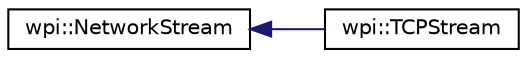 digraph "Graphical Class Hierarchy"
{
  edge [fontname="Helvetica",fontsize="10",labelfontname="Helvetica",labelfontsize="10"];
  node [fontname="Helvetica",fontsize="10",shape=record];
  rankdir="LR";
  Node1 [label="wpi::NetworkStream",height=0.2,width=0.4,color="black", fillcolor="white", style="filled",URL="$classwpi_1_1NetworkStream.html"];
  Node1 -> Node2 [dir="back",color="midnightblue",fontsize="10",style="solid",fontname="Helvetica"];
  Node2 [label="wpi::TCPStream",height=0.2,width=0.4,color="black", fillcolor="white", style="filled",URL="$classwpi_1_1TCPStream.html"];
}
